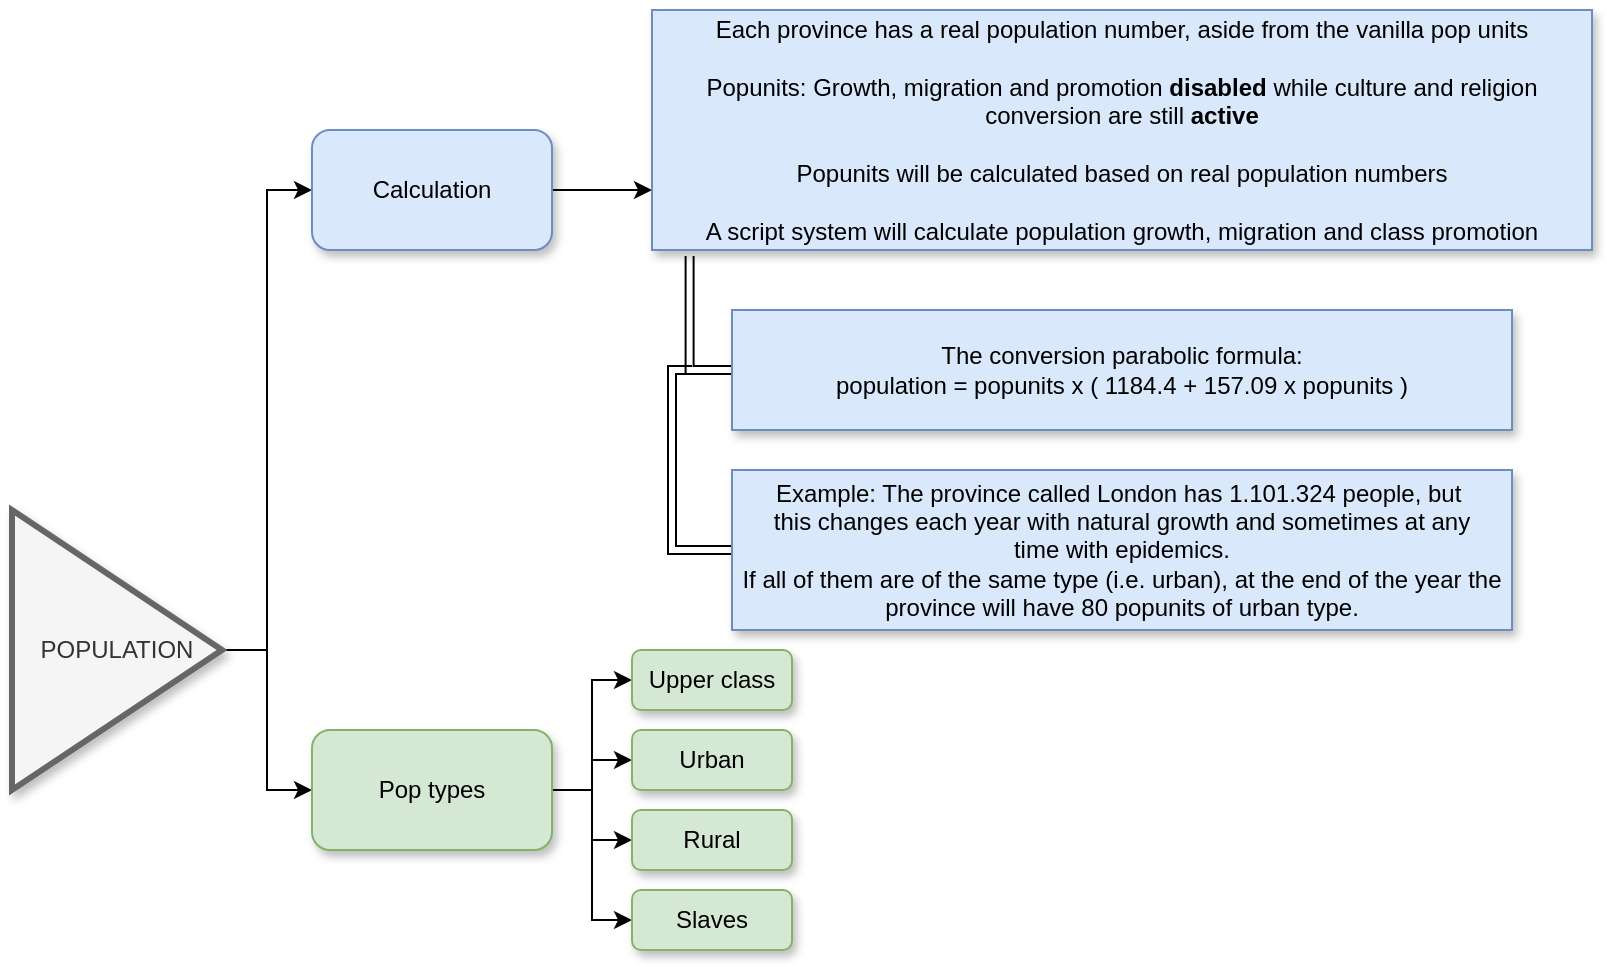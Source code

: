 <mxfile version="15.5.2" type="github">
  <diagram id="2CTMX8wnvYPjpJqE7QB6" name="Page-1">
    <mxGraphModel dx="2249" dy="762" grid="1" gridSize="10" guides="1" tooltips="1" connect="1" arrows="1" fold="1" page="1" pageScale="1" pageWidth="827" pageHeight="1169" math="0" shadow="0">
      <root>
        <mxCell id="0" />
        <mxCell id="1" parent="0" />
        <mxCell id="m_9SDZH1rjd3z-bX8wkc-4" style="edgeStyle=orthogonalEdgeStyle;rounded=0;orthogonalLoop=1;jettySize=auto;html=1;exitX=1;exitY=0.5;exitDx=0;exitDy=0;entryX=0;entryY=0.5;entryDx=0;entryDy=0;" parent="1" source="m_9SDZH1rjd3z-bX8wkc-1" target="m_9SDZH1rjd3z-bX8wkc-3" edge="1">
          <mxGeometry relative="1" as="geometry" />
        </mxCell>
        <mxCell id="m_9SDZH1rjd3z-bX8wkc-21" style="edgeStyle=orthogonalEdgeStyle;rounded=0;orthogonalLoop=1;jettySize=auto;html=1;exitX=1;exitY=0.5;exitDx=0;exitDy=0;entryX=0;entryY=0.5;entryDx=0;entryDy=0;" parent="1" source="m_9SDZH1rjd3z-bX8wkc-1" target="m_9SDZH1rjd3z-bX8wkc-12" edge="1">
          <mxGeometry relative="1" as="geometry" />
        </mxCell>
        <mxCell id="m_9SDZH1rjd3z-bX8wkc-1" value="POPULATION" style="triangle;whiteSpace=wrap;html=1;strokeWidth=3;shadow=1;fillColor=#f5f5f5;strokeColor=#666666;fontColor=#333333;" parent="1" vertex="1">
          <mxGeometry y="270" width="105" height="140" as="geometry" />
        </mxCell>
        <mxCell id="m_9SDZH1rjd3z-bX8wkc-9" style="edgeStyle=orthogonalEdgeStyle;rounded=0;orthogonalLoop=1;jettySize=auto;html=1;exitX=1;exitY=0.5;exitDx=0;exitDy=0;entryX=0;entryY=0.75;entryDx=0;entryDy=0;" parent="1" source="m_9SDZH1rjd3z-bX8wkc-3" target="m_9SDZH1rjd3z-bX8wkc-5" edge="1">
          <mxGeometry relative="1" as="geometry" />
        </mxCell>
        <mxCell id="m_9SDZH1rjd3z-bX8wkc-3" value="Calculation" style="rounded=1;whiteSpace=wrap;html=1;shadow=1;strokeWidth=1;fillColor=#dae8fc;strokeColor=#6c8ebf;" parent="1" vertex="1">
          <mxGeometry x="150" y="80" width="120" height="60" as="geometry" />
        </mxCell>
        <mxCell id="m_9SDZH1rjd3z-bX8wkc-5" value="Each province has a real population number, aside from the vanilla pop units&lt;br&gt;&lt;br&gt;Popunits: Growth, migration and promotion &lt;b&gt;disabled&lt;/b&gt;&amp;nbsp;while culture and religion conversion are still &lt;b&gt;active&lt;/b&gt;&lt;br&gt;&lt;br&gt;Popunits will be calculated based on real population numbers&lt;br&gt;&lt;br&gt;A script system will calculate population growth, migration and class promotion" style="rounded=0;whiteSpace=wrap;html=1;shadow=1;strokeWidth=1;fillColor=#dae8fc;strokeColor=#6c8ebf;" parent="1" vertex="1">
          <mxGeometry x="320" y="20" width="470" height="120" as="geometry" />
        </mxCell>
        <mxCell id="m_9SDZH1rjd3z-bX8wkc-10" style="edgeStyle=orthogonalEdgeStyle;rounded=0;orthogonalLoop=1;jettySize=auto;html=1;exitX=0;exitY=0.5;exitDx=0;exitDy=0;entryX=0.04;entryY=1.025;entryDx=0;entryDy=0;entryPerimeter=0;shape=link;" parent="1" source="m_9SDZH1rjd3z-bX8wkc-7" target="m_9SDZH1rjd3z-bX8wkc-5" edge="1">
          <mxGeometry relative="1" as="geometry" />
        </mxCell>
        <mxCell id="m_9SDZH1rjd3z-bX8wkc-7" value="The conversion parabolic formula:&lt;br&gt;population = popunits x ( 1184.4 + 157.09 x popunits )" style="rounded=0;whiteSpace=wrap;html=1;shadow=1;strokeWidth=1;fillColor=#dae8fc;strokeColor=#6c8ebf;" parent="1" vertex="1">
          <mxGeometry x="360" y="170" width="390" height="60" as="geometry" />
        </mxCell>
        <mxCell id="m_9SDZH1rjd3z-bX8wkc-11" style="edgeStyle=orthogonalEdgeStyle;rounded=0;orthogonalLoop=1;jettySize=auto;html=1;exitX=0;exitY=0.5;exitDx=0;exitDy=0;shape=link;" parent="1" source="m_9SDZH1rjd3z-bX8wkc-8" edge="1">
          <mxGeometry relative="1" as="geometry">
            <mxPoint x="340" y="200" as="targetPoint" />
            <Array as="points">
              <mxPoint x="330" y="290" />
              <mxPoint x="330" y="200" />
            </Array>
          </mxGeometry>
        </mxCell>
        <mxCell id="m_9SDZH1rjd3z-bX8wkc-8" value="Example: The province called London has 1.101.324 people, but&amp;nbsp;&lt;br&gt;this changes each year with natural growth and sometimes at any&lt;br&gt;time with epidemics.&lt;br&gt;If all of them are of the same type (i.e. urban), at the end of the year the province will have 80 popunits of urban type." style="rounded=0;whiteSpace=wrap;html=1;shadow=1;strokeWidth=1;fillColor=#dae8fc;strokeColor=#6c8ebf;" parent="1" vertex="1">
          <mxGeometry x="360" y="250" width="390" height="80" as="geometry" />
        </mxCell>
        <mxCell id="m_9SDZH1rjd3z-bX8wkc-17" style="edgeStyle=orthogonalEdgeStyle;rounded=0;orthogonalLoop=1;jettySize=auto;html=1;exitX=1;exitY=0.5;exitDx=0;exitDy=0;entryX=0;entryY=0.5;entryDx=0;entryDy=0;" parent="1" source="m_9SDZH1rjd3z-bX8wkc-12" target="m_9SDZH1rjd3z-bX8wkc-13" edge="1">
          <mxGeometry relative="1" as="geometry" />
        </mxCell>
        <mxCell id="m_9SDZH1rjd3z-bX8wkc-18" style="edgeStyle=orthogonalEdgeStyle;rounded=0;orthogonalLoop=1;jettySize=auto;html=1;exitX=1;exitY=0.5;exitDx=0;exitDy=0;entryX=0;entryY=0.5;entryDx=0;entryDy=0;" parent="1" source="m_9SDZH1rjd3z-bX8wkc-12" target="m_9SDZH1rjd3z-bX8wkc-14" edge="1">
          <mxGeometry relative="1" as="geometry" />
        </mxCell>
        <mxCell id="m_9SDZH1rjd3z-bX8wkc-19" style="edgeStyle=orthogonalEdgeStyle;rounded=0;orthogonalLoop=1;jettySize=auto;html=1;exitX=1;exitY=0.5;exitDx=0;exitDy=0;entryX=0;entryY=0.5;entryDx=0;entryDy=0;" parent="1" source="m_9SDZH1rjd3z-bX8wkc-12" target="m_9SDZH1rjd3z-bX8wkc-15" edge="1">
          <mxGeometry relative="1" as="geometry" />
        </mxCell>
        <mxCell id="m_9SDZH1rjd3z-bX8wkc-20" style="edgeStyle=orthogonalEdgeStyle;rounded=0;orthogonalLoop=1;jettySize=auto;html=1;exitX=1;exitY=0.5;exitDx=0;exitDy=0;entryX=0;entryY=0.5;entryDx=0;entryDy=0;" parent="1" source="m_9SDZH1rjd3z-bX8wkc-12" target="m_9SDZH1rjd3z-bX8wkc-16" edge="1">
          <mxGeometry relative="1" as="geometry" />
        </mxCell>
        <mxCell id="m_9SDZH1rjd3z-bX8wkc-12" value="Pop types" style="rounded=1;whiteSpace=wrap;html=1;shadow=1;strokeWidth=1;fillColor=#d5e8d4;strokeColor=#82b366;" parent="1" vertex="1">
          <mxGeometry x="150" y="380" width="120" height="60" as="geometry" />
        </mxCell>
        <mxCell id="m_9SDZH1rjd3z-bX8wkc-13" value="Upper class" style="rounded=1;whiteSpace=wrap;html=1;shadow=1;strokeWidth=1;fillColor=#d5e8d4;strokeColor=#82b366;" parent="1" vertex="1">
          <mxGeometry x="310" y="340" width="80" height="30" as="geometry" />
        </mxCell>
        <mxCell id="m_9SDZH1rjd3z-bX8wkc-14" value="Urban" style="rounded=1;whiteSpace=wrap;html=1;shadow=1;strokeWidth=1;fillColor=#d5e8d4;strokeColor=#82b366;" parent="1" vertex="1">
          <mxGeometry x="310" y="380" width="80" height="30" as="geometry" />
        </mxCell>
        <mxCell id="m_9SDZH1rjd3z-bX8wkc-15" value="Rural" style="rounded=1;whiteSpace=wrap;html=1;shadow=1;strokeWidth=1;fillColor=#d5e8d4;strokeColor=#82b366;" parent="1" vertex="1">
          <mxGeometry x="310" y="420" width="80" height="30" as="geometry" />
        </mxCell>
        <mxCell id="m_9SDZH1rjd3z-bX8wkc-16" value="Slaves" style="rounded=1;whiteSpace=wrap;html=1;shadow=1;strokeWidth=1;fillColor=#d5e8d4;strokeColor=#82b366;" parent="1" vertex="1">
          <mxGeometry x="310" y="460" width="80" height="30" as="geometry" />
        </mxCell>
      </root>
    </mxGraphModel>
  </diagram>
</mxfile>
